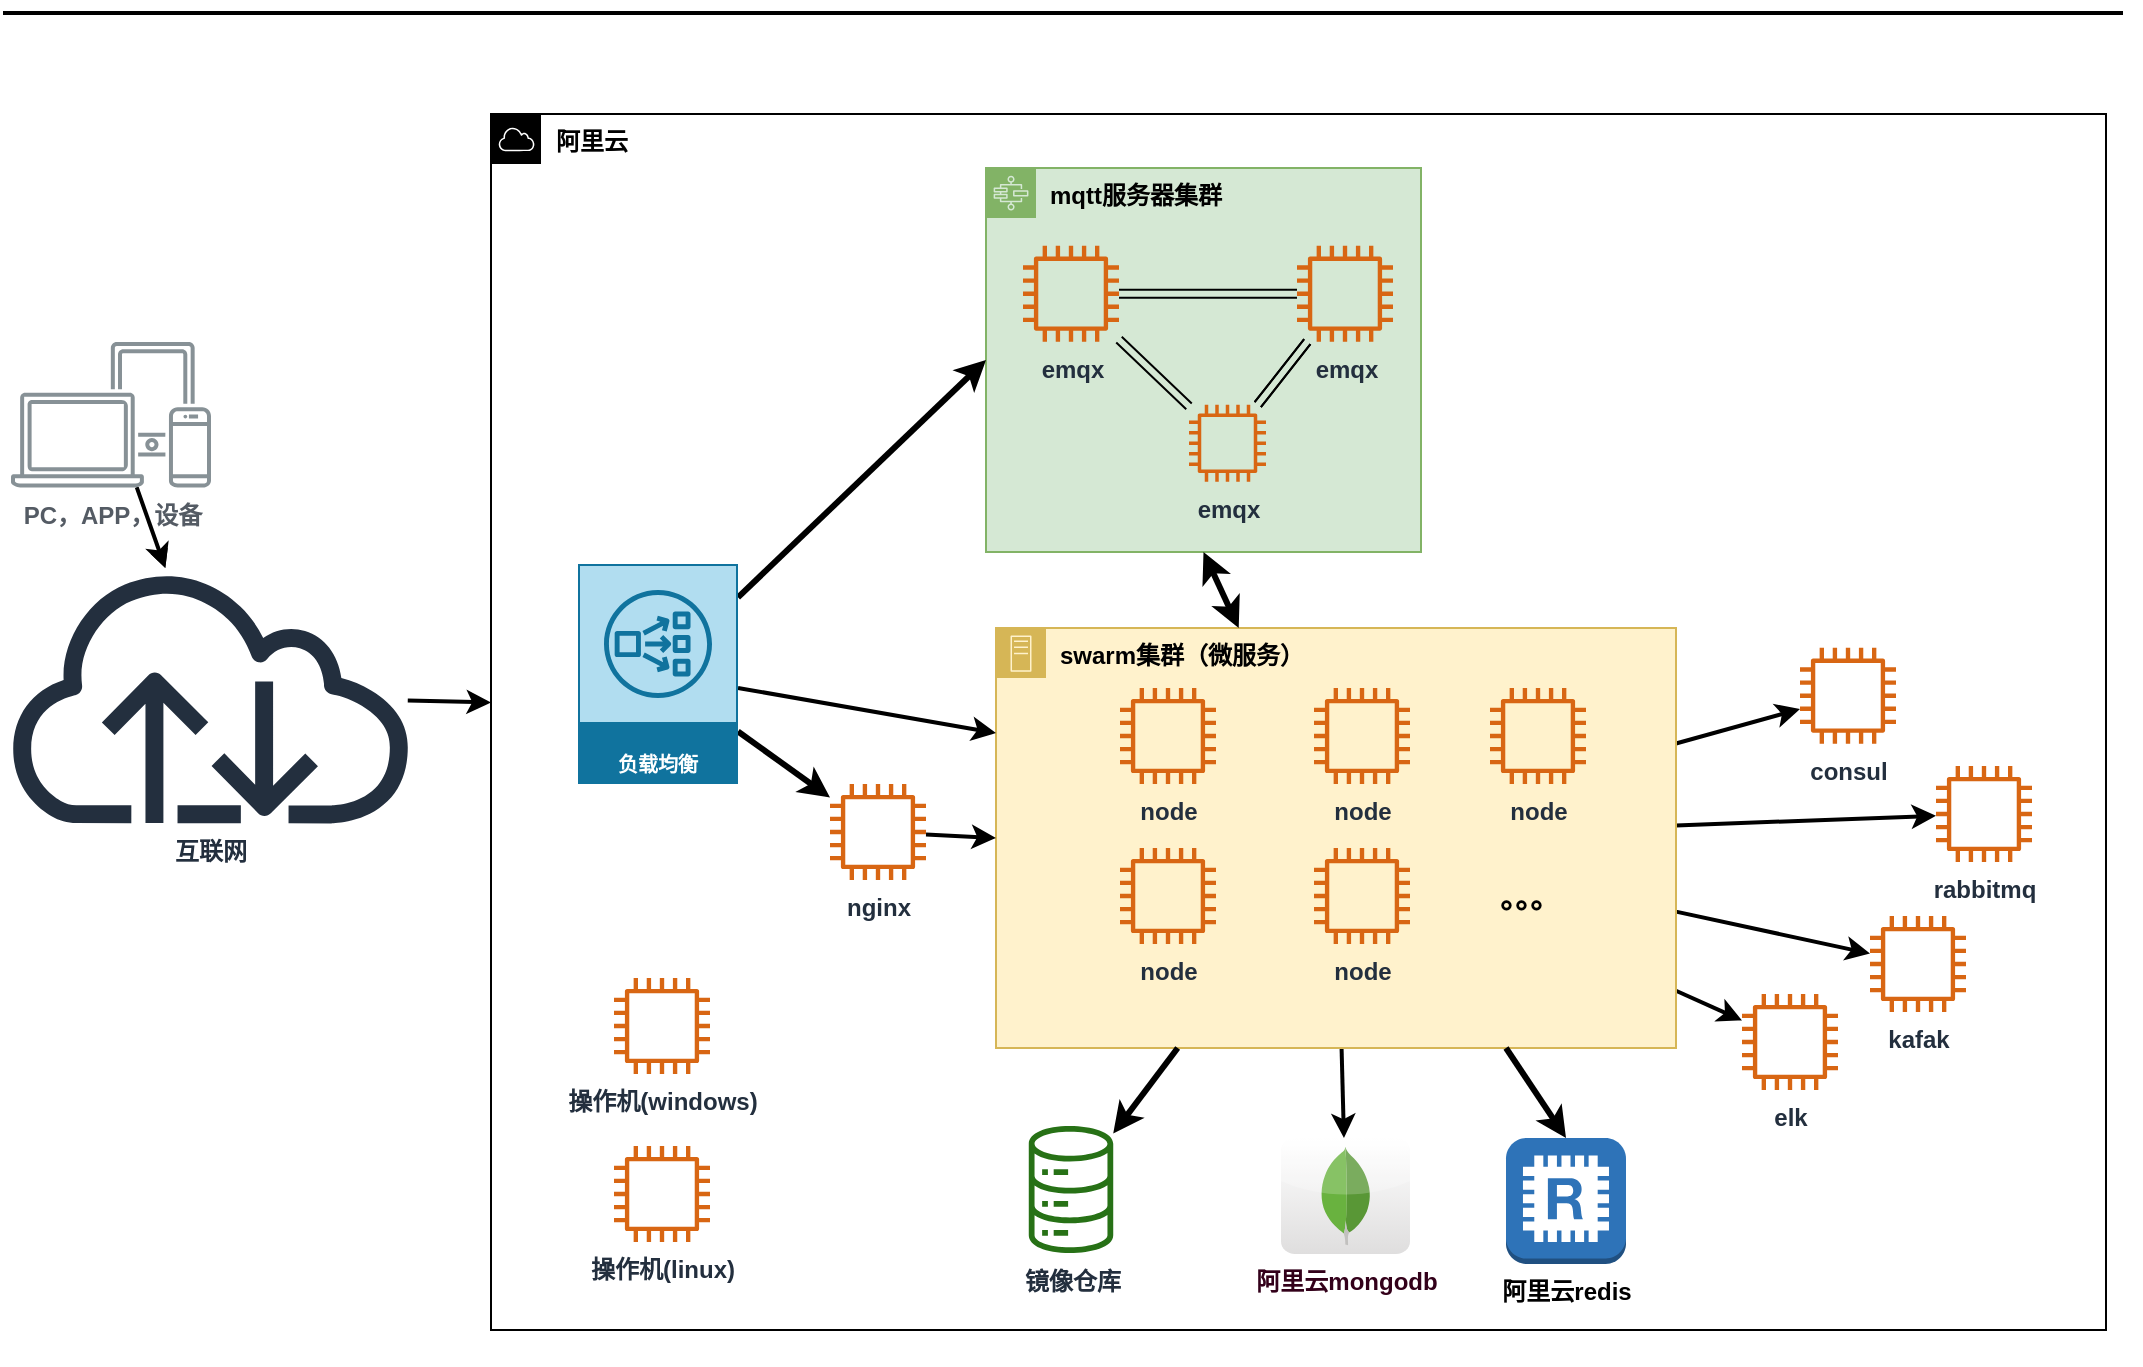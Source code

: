 <mxfile version="14.4.6" type="github">
  <diagram id="Ht1M8jgEwFfnCIfOTk4-" name="Page-1">
    <mxGraphModel dx="1422" dy="734" grid="0" gridSize="10" guides="1" tooltips="1" connect="1" arrows="1" fold="1" page="1" pageScale="1" pageWidth="1169" pageHeight="827" math="0" shadow="0">
      <root>
        <mxCell id="0" />
        <mxCell id="1" parent="0" />
        <mxCell id="Ln0wYWGK2Pg7mDHhLt9o-11" value="阿里云" style="points=[[0,0],[0.25,0],[0.5,0],[0.75,0],[1,0],[1,0.25],[1,0.5],[1,0.75],[1,1],[0.75,1],[0.5,1],[0.25,1],[0,1],[0,0.75],[0,0.5],[0,0.25]];outlineConnect=0;html=1;whiteSpace=wrap;fontSize=12;fontStyle=1;shape=mxgraph.aws4.group;grIcon=mxgraph.aws4.group_aws_cloud;verticalAlign=top;align=left;spacingLeft=30;dashed=0;" parent="1" vertex="1">
          <mxGeometry x="296.5" y="195" width="807.5" height="608" as="geometry" />
        </mxCell>
        <mxCell id="Ln0wYWGK2Pg7mDHhLt9o-24" value="mqtt服务器集群" style="points=[[0,0],[0.25,0],[0.5,0],[0.75,0],[1,0],[1,0.25],[1,0.5],[1,0.75],[1,1],[0.75,1],[0.5,1],[0.25,1],[0,1],[0,0.75],[0,0.5],[0,0.25]];outlineConnect=0;html=1;whiteSpace=wrap;fontSize=12;fontStyle=1;shape=mxgraph.aws4.group;grIcon=mxgraph.aws4.group_aws_step_functions_workflow;strokeColor=#82b366;fillColor=#d5e8d4;verticalAlign=top;align=left;spacingLeft=30;dashed=0;" parent="1" vertex="1">
          <mxGeometry x="544" y="222" width="217.5" height="192" as="geometry" />
        </mxCell>
        <mxCell id="Ln0wYWGK2Pg7mDHhLt9o-51" style="edgeStyle=none;rounded=0;orthogonalLoop=1;jettySize=auto;html=1;fontFamily=Tahoma;fontSize=15;fontStyle=1;strokeWidth=2;" parent="1" source="Ln0wYWGK2Pg7mDHhLt9o-35" target="1yn95lNJv_hw5B5bu8lK-18" edge="1">
          <mxGeometry relative="1" as="geometry">
            <mxPoint x="722.681" y="695.4" as="targetPoint" />
          </mxGeometry>
        </mxCell>
        <mxCell id="Ln0wYWGK2Pg7mDHhLt9o-55" style="edgeStyle=none;rounded=0;orthogonalLoop=1;jettySize=auto;html=1;fontFamily=Tahoma;fontSize=15;fontStyle=1;strokeWidth=2;" parent="1" source="Ln0wYWGK2Pg7mDHhLt9o-35" target="Ln0wYWGK2Pg7mDHhLt9o-45" edge="1">
          <mxGeometry relative="1" as="geometry" />
        </mxCell>
        <mxCell id="Ln0wYWGK2Pg7mDHhLt9o-56" style="edgeStyle=none;rounded=0;orthogonalLoop=1;jettySize=auto;html=1;fontFamily=Tahoma;fontSize=15;fontStyle=1;strokeWidth=2;" parent="1" source="Ln0wYWGK2Pg7mDHhLt9o-35" target="Ln0wYWGK2Pg7mDHhLt9o-49" edge="1">
          <mxGeometry relative="1" as="geometry" />
        </mxCell>
        <mxCell id="Ln0wYWGK2Pg7mDHhLt9o-58" style="edgeStyle=none;rounded=0;orthogonalLoop=1;jettySize=auto;html=1;fontFamily=Tahoma;fontSize=15;fontStyle=1;strokeWidth=2;" parent="1" source="Ln0wYWGK2Pg7mDHhLt9o-35" target="Ln0wYWGK2Pg7mDHhLt9o-50" edge="1">
          <mxGeometry relative="1" as="geometry" />
        </mxCell>
        <mxCell id="1yn95lNJv_hw5B5bu8lK-10" style="edgeStyle=none;rounded=0;orthogonalLoop=1;jettySize=auto;html=1;strokeWidth=2;fontColor=#212121;" edge="1" parent="1" source="Ln0wYWGK2Pg7mDHhLt9o-35" target="1yn95lNJv_hw5B5bu8lK-9">
          <mxGeometry relative="1" as="geometry" />
        </mxCell>
        <mxCell id="Ln0wYWGK2Pg7mDHhLt9o-35" value="swarm集群（微服务）" style="points=[[0,0],[0.25,0],[0.5,0],[0.75,0],[1,0],[1,0.25],[1,0.5],[1,0.75],[1,1],[0.75,1],[0.5,1],[0.25,1],[0,1],[0,0.75],[0,0.5],[0,0.25]];outlineConnect=0;html=1;whiteSpace=wrap;fontSize=12;fontStyle=1;shape=mxgraph.aws4.group;grIcon=mxgraph.aws4.group_on_premise;strokeColor=#d6b656;fillColor=#fff2cc;verticalAlign=top;align=left;spacingLeft=30;dashed=0;" parent="1" vertex="1">
          <mxGeometry x="549" y="452" width="340" height="210" as="geometry" />
        </mxCell>
        <mxCell id="SCVMTBWpLvtzJIhz15lM-1" value="" style="line;strokeWidth=2;html=1;fontSize=14;" parent="1" vertex="1">
          <mxGeometry x="52.5" y="139.5" width="1060" height="10" as="geometry" />
        </mxCell>
        <mxCell id="Ln0wYWGK2Pg7mDHhLt9o-12" value="" style="edgeStyle=none;rounded=0;orthogonalLoop=1;jettySize=auto;html=1;fontStyle=1;strokeWidth=2;" parent="1" source="Ln0wYWGK2Pg7mDHhLt9o-3" target="Ln0wYWGK2Pg7mDHhLt9o-11" edge="1">
          <mxGeometry relative="1" as="geometry" />
        </mxCell>
        <mxCell id="Ln0wYWGK2Pg7mDHhLt9o-3" value="互联网" style="outlineConnect=0;fontColor=#232F3E;gradientColor=none;fillColor=#232F3E;strokeColor=none;dashed=0;verticalLabelPosition=bottom;verticalAlign=top;align=center;html=1;fontSize=12;fontStyle=1;aspect=fixed;pointerEvents=1;shape=mxgraph.aws4.internet;" parent="1" vertex="1">
          <mxGeometry x="52.5" y="422" width="207.5" height="127.69" as="geometry" />
        </mxCell>
        <mxCell id="Ln0wYWGK2Pg7mDHhLt9o-13" style="edgeStyle=none;rounded=0;orthogonalLoop=1;jettySize=auto;html=1;fontStyle=1" parent="1" source="Ln0wYWGK2Pg7mDHhLt9o-10" target="Ln0wYWGK2Pg7mDHhLt9o-3" edge="1">
          <mxGeometry relative="1" as="geometry" />
        </mxCell>
        <mxCell id="1yn95lNJv_hw5B5bu8lK-8" style="edgeStyle=none;rounded=0;orthogonalLoop=1;jettySize=auto;html=1;fontColor=#212121;strokeWidth=2;" edge="1" parent="1" source="Ln0wYWGK2Pg7mDHhLt9o-10" target="Ln0wYWGK2Pg7mDHhLt9o-3">
          <mxGeometry relative="1" as="geometry" />
        </mxCell>
        <mxCell id="Ln0wYWGK2Pg7mDHhLt9o-10" value="PC，APP，设备" style="outlineConnect=0;gradientColor=none;fontColor=#545B64;strokeColor=none;fillColor=#879196;dashed=0;verticalLabelPosition=bottom;verticalAlign=top;align=center;html=1;fontSize=12;fontStyle=1;aspect=fixed;shape=mxgraph.aws4.illustration_devices;pointerEvents=1" parent="1" vertex="1">
          <mxGeometry x="56.5" y="308.85" width="100" height="73" as="geometry" />
        </mxCell>
        <mxCell id="Ln0wYWGK2Pg7mDHhLt9o-16" value="" style="edgeStyle=none;rounded=0;orthogonalLoop=1;jettySize=auto;html=1;shape=link;fontStyle=1" parent="1" source="Ln0wYWGK2Pg7mDHhLt9o-14" target="Ln0wYWGK2Pg7mDHhLt9o-15" edge="1">
          <mxGeometry relative="1" as="geometry" />
        </mxCell>
        <mxCell id="Ln0wYWGK2Pg7mDHhLt9o-18" value="" style="edgeStyle=none;rounded=0;orthogonalLoop=1;jettySize=auto;html=1;shape=link;fontStyle=1" parent="1" source="Ln0wYWGK2Pg7mDHhLt9o-14" target="Ln0wYWGK2Pg7mDHhLt9o-17" edge="1">
          <mxGeometry relative="1" as="geometry" />
        </mxCell>
        <mxCell id="Ln0wYWGK2Pg7mDHhLt9o-14" value="emqx" style="outlineConnect=0;fontColor=#232F3E;gradientColor=none;fillColor=#D86613;strokeColor=none;dashed=0;verticalLabelPosition=bottom;verticalAlign=top;align=center;html=1;fontSize=12;fontStyle=1;aspect=fixed;pointerEvents=1;shape=mxgraph.aws4.instance2;" parent="1" vertex="1">
          <mxGeometry x="562.5" y="260.85" width="48" height="48" as="geometry" />
        </mxCell>
        <mxCell id="Ln0wYWGK2Pg7mDHhLt9o-26" value="" style="edgeStyle=none;shape=link;rounded=0;orthogonalLoop=1;jettySize=auto;html=1;fontStyle=1" parent="1" source="Ln0wYWGK2Pg7mDHhLt9o-15" target="Ln0wYWGK2Pg7mDHhLt9o-17" edge="1">
          <mxGeometry relative="1" as="geometry" />
        </mxCell>
        <mxCell id="Ln0wYWGK2Pg7mDHhLt9o-15" value="emqx" style="outlineConnect=0;fontColor=#232F3E;gradientColor=none;fillColor=#D86613;strokeColor=none;dashed=0;verticalLabelPosition=bottom;verticalAlign=top;align=center;html=1;fontSize=12;fontStyle=1;aspect=fixed;pointerEvents=1;shape=mxgraph.aws4.instance2;" parent="1" vertex="1">
          <mxGeometry x="699.5" y="260.85" width="48" height="48" as="geometry" />
        </mxCell>
        <mxCell id="Ln0wYWGK2Pg7mDHhLt9o-21" style="edgeStyle=none;rounded=0;orthogonalLoop=1;jettySize=auto;html=1;shape=link;fontStyle=1" parent="1" source="Ln0wYWGK2Pg7mDHhLt9o-17" target="Ln0wYWGK2Pg7mDHhLt9o-15" edge="1">
          <mxGeometry relative="1" as="geometry" />
        </mxCell>
        <mxCell id="Ln0wYWGK2Pg7mDHhLt9o-17" value="emqx" style="outlineConnect=0;fontColor=#232F3E;gradientColor=none;fillColor=#D86613;strokeColor=none;dashed=0;verticalLabelPosition=bottom;verticalAlign=top;align=center;html=1;fontSize=12;fontStyle=1;aspect=fixed;pointerEvents=1;shape=mxgraph.aws4.instance2;direction=north;" parent="1" vertex="1">
          <mxGeometry x="645.5" y="340.35" width="38.5" height="38.5" as="geometry" />
        </mxCell>
        <mxCell id="Ln0wYWGK2Pg7mDHhLt9o-27" style="edgeStyle=none;shape=link;rounded=0;orthogonalLoop=1;jettySize=auto;html=1;exitX=1;exitY=1;exitDx=0;exitDy=0;fontStyle=1" parent="1" source="Ln0wYWGK2Pg7mDHhLt9o-11" target="Ln0wYWGK2Pg7mDHhLt9o-11" edge="1">
          <mxGeometry relative="1" as="geometry" />
        </mxCell>
        <mxCell id="Ln0wYWGK2Pg7mDHhLt9o-30" value="node" style="outlineConnect=0;fontColor=#232F3E;gradientColor=none;fillColor=#D86613;strokeColor=none;dashed=0;verticalLabelPosition=bottom;verticalAlign=top;align=center;html=1;fontSize=12;fontStyle=1;aspect=fixed;pointerEvents=1;shape=mxgraph.aws4.instance2;" parent="1" vertex="1">
          <mxGeometry x="611" y="482" width="48" height="48" as="geometry" />
        </mxCell>
        <mxCell id="Ln0wYWGK2Pg7mDHhLt9o-32" value="node" style="outlineConnect=0;fontColor=#232F3E;gradientColor=none;fillColor=#D86613;strokeColor=none;dashed=0;verticalLabelPosition=bottom;verticalAlign=top;align=center;html=1;fontSize=12;fontStyle=1;aspect=fixed;pointerEvents=1;shape=mxgraph.aws4.instance2;" parent="1" vertex="1">
          <mxGeometry x="708" y="482" width="48" height="48" as="geometry" />
        </mxCell>
        <mxCell id="Ln0wYWGK2Pg7mDHhLt9o-34" value="node" style="outlineConnect=0;fontColor=#232F3E;gradientColor=none;fillColor=#D86613;strokeColor=none;dashed=0;verticalLabelPosition=bottom;verticalAlign=top;align=center;html=1;fontSize=12;fontStyle=1;aspect=fixed;pointerEvents=1;shape=mxgraph.aws4.instance2;direction=north;" parent="1" vertex="1">
          <mxGeometry x="611" y="562" width="48" height="48" as="geometry" />
        </mxCell>
        <mxCell id="Ln0wYWGK2Pg7mDHhLt9o-44" value="" style="edgeStyle=none;rounded=0;orthogonalLoop=1;jettySize=auto;html=1;fontFamily=Tahoma;fontSize=15;fontStyle=1;strokeWidth=3;" parent="1" source="Ln0wYWGK2Pg7mDHhLt9o-35" target="Ln0wYWGK2Pg7mDHhLt9o-42" edge="1">
          <mxGeometry relative="1" as="geometry" />
        </mxCell>
        <mxCell id="Ln0wYWGK2Pg7mDHhLt9o-36" value="node" style="outlineConnect=0;fontColor=#232F3E;gradientColor=none;fillColor=#D86613;strokeColor=none;dashed=0;verticalLabelPosition=bottom;verticalAlign=top;align=center;html=1;fontSize=12;fontStyle=1;aspect=fixed;pointerEvents=1;shape=mxgraph.aws4.instance2;" parent="1" vertex="1">
          <mxGeometry x="708" y="562" width="48" height="48" as="geometry" />
        </mxCell>
        <mxCell id="Ln0wYWGK2Pg7mDHhLt9o-37" value="node" style="outlineConnect=0;fontColor=#232F3E;gradientColor=none;fillColor=#D86613;strokeColor=none;dashed=0;verticalLabelPosition=bottom;verticalAlign=top;align=center;html=1;fontSize=12;fontStyle=1;aspect=fixed;pointerEvents=1;shape=mxgraph.aws4.instance2;" parent="1" vertex="1">
          <mxGeometry x="796" y="482" width="48" height="48" as="geometry" />
        </mxCell>
        <mxCell id="Ln0wYWGK2Pg7mDHhLt9o-38" value="。。。" style="text;html=1;strokeColor=none;fillColor=none;align=center;verticalAlign=middle;whiteSpace=wrap;rounded=0;fontStyle=1;fontSize=15;fontFamily=Tahoma;" parent="1" vertex="1">
          <mxGeometry x="796" y="576" width="40" height="20" as="geometry" />
        </mxCell>
        <mxCell id="Ln0wYWGK2Pg7mDHhLt9o-40" value="" style="endArrow=classic;startArrow=classic;html=1;fontFamily=Tahoma;fontSize=15;entryX=0.5;entryY=1;entryDx=0;entryDy=0;fontStyle=1;strokeWidth=3;" parent="1" source="Ln0wYWGK2Pg7mDHhLt9o-35" target="Ln0wYWGK2Pg7mDHhLt9o-24" edge="1">
          <mxGeometry width="50" height="50" relative="1" as="geometry">
            <mxPoint x="736.5" y="432" as="sourcePoint" />
            <mxPoint x="786.5" y="382" as="targetPoint" />
          </mxGeometry>
        </mxCell>
        <mxCell id="Ln0wYWGK2Pg7mDHhLt9o-42" value="镜像仓库" style="outlineConnect=0;fontColor=#232F3E;gradientColor=none;fillColor=#277116;strokeColor=none;dashed=0;verticalLabelPosition=bottom;verticalAlign=top;align=center;html=1;fontSize=12;fontStyle=1;aspect=fixed;pointerEvents=1;shape=mxgraph.aws4.iot_analytics_data_store;" parent="1" vertex="1">
          <mxGeometry x="564.52" y="701" width="43.96" height="63.5" as="geometry" />
        </mxCell>
        <mxCell id="Ln0wYWGK2Pg7mDHhLt9o-45" value="rabbitmq" style="outlineConnect=0;fontColor=#232F3E;gradientColor=none;fillColor=#D86613;strokeColor=none;dashed=0;verticalLabelPosition=bottom;verticalAlign=top;align=center;html=1;fontSize=12;fontStyle=1;aspect=fixed;pointerEvents=1;shape=mxgraph.aws4.instance2;" parent="1" vertex="1">
          <mxGeometry x="1019" y="521" width="48" height="48" as="geometry" />
        </mxCell>
        <mxCell id="Ln0wYWGK2Pg7mDHhLt9o-49" value="kafak" style="outlineConnect=0;fontColor=#232F3E;gradientColor=none;fillColor=#D86613;strokeColor=none;dashed=0;verticalLabelPosition=bottom;verticalAlign=top;align=center;html=1;fontSize=12;fontStyle=1;aspect=fixed;pointerEvents=1;shape=mxgraph.aws4.instance2;" parent="1" vertex="1">
          <mxGeometry x="986" y="596" width="48" height="48" as="geometry" />
        </mxCell>
        <mxCell id="Ln0wYWGK2Pg7mDHhLt9o-50" value="elk" style="outlineConnect=0;fontColor=#232F3E;gradientColor=none;fillColor=#D86613;strokeColor=none;dashed=0;verticalLabelPosition=bottom;verticalAlign=top;align=center;html=1;fontSize=12;fontStyle=1;aspect=fixed;pointerEvents=1;shape=mxgraph.aws4.instance2;" parent="1" vertex="1">
          <mxGeometry x="922" y="635" width="48" height="48" as="geometry" />
        </mxCell>
        <mxCell id="Ln0wYWGK2Pg7mDHhLt9o-52" value="操作机(windows)" style="outlineConnect=0;fontColor=#232F3E;gradientColor=none;fillColor=#D86613;strokeColor=none;dashed=0;verticalLabelPosition=bottom;verticalAlign=top;align=center;html=1;fontSize=12;fontStyle=1;aspect=fixed;pointerEvents=1;shape=mxgraph.aws4.instance2;" parent="1" vertex="1">
          <mxGeometry x="358" y="627" width="48" height="48" as="geometry" />
        </mxCell>
        <mxCell id="1yn95lNJv_hw5B5bu8lK-1" value="操作机(linux)" style="outlineConnect=0;fontColor=#232F3E;gradientColor=none;fillColor=#D86613;strokeColor=none;dashed=0;verticalLabelPosition=bottom;verticalAlign=top;align=center;html=1;fontSize=12;fontStyle=1;aspect=fixed;pointerEvents=1;shape=mxgraph.aws4.instance2;" vertex="1" parent="1">
          <mxGeometry x="358" y="711" width="48" height="48" as="geometry" />
        </mxCell>
        <mxCell id="1yn95lNJv_hw5B5bu8lK-5" style="rounded=0;orthogonalLoop=1;jettySize=auto;html=1;entryX=0;entryY=0.5;entryDx=0;entryDy=0;fontColor=#212121;fontStyle=1;strokeWidth=3;" edge="1" parent="1" source="1yn95lNJv_hw5B5bu8lK-7" target="Ln0wYWGK2Pg7mDHhLt9o-24">
          <mxGeometry relative="1" as="geometry">
            <mxPoint x="428.999" y="380.926" as="sourcePoint" />
          </mxGeometry>
        </mxCell>
        <mxCell id="1yn95lNJv_hw5B5bu8lK-6" value="" style="edgeStyle=none;rounded=0;orthogonalLoop=1;jettySize=auto;html=1;fontColor=#212121;fontStyle=1;strokeWidth=3;" edge="1" parent="1" source="1yn95lNJv_hw5B5bu8lK-7" target="1yn95lNJv_hw5B5bu8lK-11">
          <mxGeometry relative="1" as="geometry">
            <mxPoint x="413" y="440" as="sourcePoint" />
          </mxGeometry>
        </mxCell>
        <mxCell id="1yn95lNJv_hw5B5bu8lK-13" style="edgeStyle=none;rounded=0;orthogonalLoop=1;jettySize=auto;html=1;entryX=0;entryY=0.25;entryDx=0;entryDy=0;strokeWidth=2;fontColor=#FFFFFF;" edge="1" parent="1" source="1yn95lNJv_hw5B5bu8lK-7" target="Ln0wYWGK2Pg7mDHhLt9o-35">
          <mxGeometry relative="1" as="geometry" />
        </mxCell>
        <mxCell id="1yn95lNJv_hw5B5bu8lK-7" value="负载均衡" style="outlineConnect=0;dashed=0;verticalLabelPosition=middle;verticalAlign=bottom;align=center;html=1;whiteSpace=wrap;fontSize=10;fontStyle=1;spacing=3;shape=mxgraph.aws4.productIcon;prIcon=mxgraph.aws4.network_load_balancer;fillColor=#b1ddf0;strokeColor=#10739e;fontColor=#FFFFFF;" vertex="1" parent="1">
          <mxGeometry x="340" y="420" width="80" height="110" as="geometry" />
        </mxCell>
        <mxCell id="1yn95lNJv_hw5B5bu8lK-9" value="consul" style="outlineConnect=0;fontColor=#232F3E;gradientColor=none;fillColor=#D86613;strokeColor=none;dashed=0;verticalLabelPosition=bottom;verticalAlign=top;align=center;html=1;fontSize=12;fontStyle=1;aspect=fixed;pointerEvents=1;shape=mxgraph.aws4.instance2;" vertex="1" parent="1">
          <mxGeometry x="951" y="461.85" width="48" height="48" as="geometry" />
        </mxCell>
        <mxCell id="1yn95lNJv_hw5B5bu8lK-12" value="" style="edgeStyle=none;rounded=0;orthogonalLoop=1;jettySize=auto;html=1;strokeWidth=2;fontColor=#FFFFFF;entryX=0;entryY=0.5;entryDx=0;entryDy=0;" edge="1" parent="1" source="1yn95lNJv_hw5B5bu8lK-11" target="Ln0wYWGK2Pg7mDHhLt9o-35">
          <mxGeometry relative="1" as="geometry" />
        </mxCell>
        <mxCell id="1yn95lNJv_hw5B5bu8lK-11" value="nginx" style="outlineConnect=0;fontColor=#232F3E;gradientColor=none;fillColor=#D86613;strokeColor=none;dashed=0;verticalLabelPosition=bottom;verticalAlign=top;align=center;html=1;fontSize=12;fontStyle=1;aspect=fixed;pointerEvents=1;shape=mxgraph.aws4.instance2;" vertex="1" parent="1">
          <mxGeometry x="466" y="530" width="48" height="48" as="geometry" />
        </mxCell>
        <mxCell id="1yn95lNJv_hw5B5bu8lK-14" value="&lt;font color=&quot;#000000&quot;&gt;阿里云redis&lt;/font&gt;" style="outlineConnect=0;dashed=0;verticalLabelPosition=bottom;verticalAlign=top;align=center;html=1;shape=mxgraph.aws3.redis;fillColor=#2E73B8;gradientColor=none;fontColor=#FFFFFF;fontStyle=1" vertex="1" parent="1">
          <mxGeometry x="804" y="707" width="60" height="63" as="geometry" />
        </mxCell>
        <mxCell id="1yn95lNJv_hw5B5bu8lK-15" style="rounded=0;orthogonalLoop=1;jettySize=auto;html=1;fontColor=#212121;fontStyle=1;strokeWidth=3;exitX=0.75;exitY=1;exitDx=0;exitDy=0;entryX=0.5;entryY=0;entryDx=0;entryDy=0;entryPerimeter=0;" edge="1" parent="1" source="Ln0wYWGK2Pg7mDHhLt9o-35" target="1yn95lNJv_hw5B5bu8lK-14">
          <mxGeometry relative="1" as="geometry">
            <mxPoint x="849" y="862.707" as="sourcePoint" />
            <mxPoint x="872" y="696" as="targetPoint" />
          </mxGeometry>
        </mxCell>
        <mxCell id="1yn95lNJv_hw5B5bu8lK-18" value="阿里云mongodb" style="dashed=0;outlineConnect=0;html=1;align=center;labelPosition=center;verticalLabelPosition=bottom;verticalAlign=top;shape=mxgraph.webicons.mongodb;gradientColor=#DFDEDE;fontColor=#33001A;fontStyle=1" vertex="1" parent="1">
          <mxGeometry x="691.5" y="707" width="64.5" height="58" as="geometry" />
        </mxCell>
      </root>
    </mxGraphModel>
  </diagram>
</mxfile>
